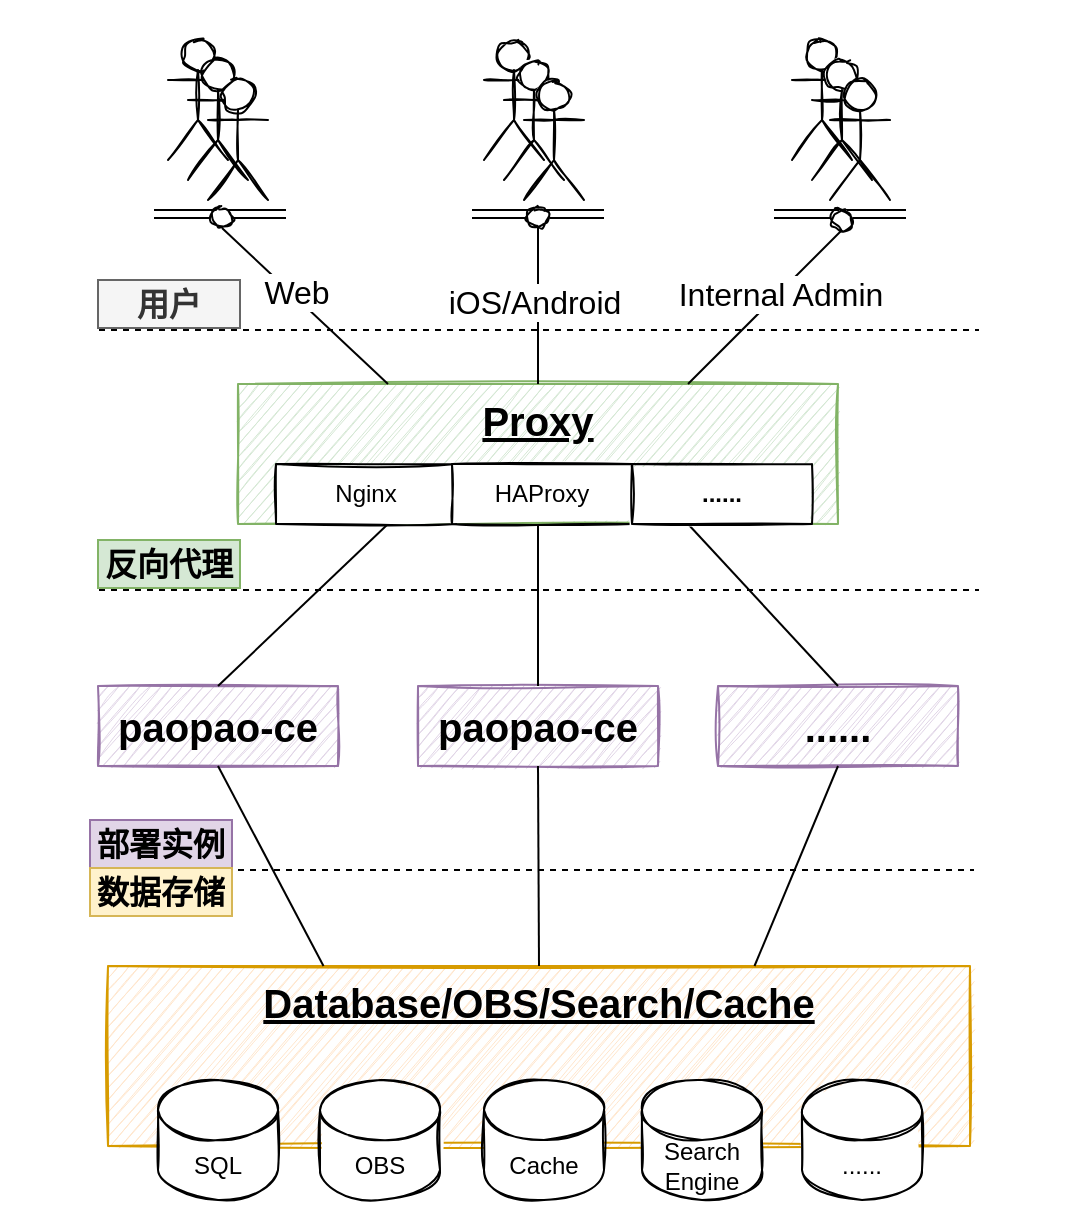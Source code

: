 <mxfile version="20.3.0" type="device"><diagram id="WArqh_x3Gwkc2ZFlfPv4" name="Page-1"><mxGraphModel dx="1552" dy="934" grid="1" gridSize="10" guides="1" tooltips="1" connect="1" arrows="1" fold="1" page="1" pageScale="1" pageWidth="827" pageHeight="1169" math="0" shadow="0"><root><mxCell id="0"/><mxCell id="1" parent="0"/><mxCell id="qzhwiKbvg_pc8SjMvNxO-60" value="" style="rounded=0;whiteSpace=wrap;html=1;labelBackgroundColor=none;sketch=0;strokeWidth=1;fontSize=16;fillColor=none;strokeColor=none;" vertex="1" parent="1"><mxGeometry x="150" y="40" width="540" height="610" as="geometry"/></mxCell><mxCell id="qzhwiKbvg_pc8SjMvNxO-61" value="Proxy" style="rounded=0;whiteSpace=wrap;html=1;fontSize=20;fontStyle=5;sketch=1;fillColor=#d5e8d4;strokeColor=#82b366;fillStyle=auto;verticalAlign=top;align=center;" vertex="1" parent="1"><mxGeometry x="269" y="232" width="300" height="70" as="geometry"/></mxCell><mxCell id="qzhwiKbvg_pc8SjMvNxO-62" value="paopao-ce" style="rounded=0;whiteSpace=wrap;html=1;fontSize=20;fontStyle=1;sketch=1;fillColor=#e1d5e7;strokeColor=#9673a6;fillStyle=auto;" vertex="1" parent="1"><mxGeometry x="199" y="383" width="120" height="40" as="geometry"/></mxCell><mxCell id="qzhwiKbvg_pc8SjMvNxO-63" value="paopao-ce" style="rounded=0;whiteSpace=wrap;html=1;fontSize=20;fontStyle=1;sketch=1;fillColor=#e1d5e7;strokeColor=#9673a6;fillStyle=auto;" vertex="1" parent="1"><mxGeometry x="359" y="383" width="120" height="40" as="geometry"/></mxCell><mxCell id="qzhwiKbvg_pc8SjMvNxO-64" value="......" style="rounded=0;whiteSpace=wrap;html=1;fontSize=20;fontStyle=1;sketch=1;fillColor=#e1d5e7;strokeColor=#9673a6;fillStyle=auto;" vertex="1" parent="1"><mxGeometry x="509" y="383" width="120" height="40" as="geometry"/></mxCell><mxCell id="qzhwiKbvg_pc8SjMvNxO-65" value="" style="endArrow=none;html=1;rounded=0;exitX=0.5;exitY=0;exitDx=0;exitDy=0;entryX=0.25;entryY=1;entryDx=0;entryDy=0;" edge="1" parent="1" source="qzhwiKbvg_pc8SjMvNxO-62" target="qzhwiKbvg_pc8SjMvNxO-61"><mxGeometry width="50" height="50" relative="1" as="geometry"><mxPoint x="390" y="500" as="sourcePoint"/><mxPoint x="440" y="450" as="targetPoint"/></mxGeometry></mxCell><mxCell id="qzhwiKbvg_pc8SjMvNxO-66" value="" style="endArrow=none;html=1;rounded=0;exitX=0.5;exitY=0;exitDx=0;exitDy=0;entryX=0.5;entryY=1;entryDx=0;entryDy=0;" edge="1" parent="1" source="qzhwiKbvg_pc8SjMvNxO-63" target="qzhwiKbvg_pc8SjMvNxO-61"><mxGeometry width="50" height="50" relative="1" as="geometry"><mxPoint x="390" y="500" as="sourcePoint"/><mxPoint x="440" y="450" as="targetPoint"/></mxGeometry></mxCell><mxCell id="qzhwiKbvg_pc8SjMvNxO-67" value="" style="endArrow=none;html=1;rounded=0;exitX=0.5;exitY=0;exitDx=0;exitDy=0;entryX=0.75;entryY=1;entryDx=0;entryDy=0;" edge="1" parent="1" source="qzhwiKbvg_pc8SjMvNxO-64" target="qzhwiKbvg_pc8SjMvNxO-61"><mxGeometry width="50" height="50" relative="1" as="geometry"><mxPoint x="390" y="500" as="sourcePoint"/><mxPoint x="440" y="450" as="targetPoint"/></mxGeometry></mxCell><mxCell id="qzhwiKbvg_pc8SjMvNxO-68" value="Database/OBS/Search/Cache" style="rounded=0;whiteSpace=wrap;html=1;fontSize=20;fontStyle=5;sketch=1;fillColor=#ffe6cc;strokeColor=#d79b00;fillStyle=auto;verticalAlign=top;align=center;" vertex="1" parent="1"><mxGeometry x="204" y="523" width="431" height="90" as="geometry"/></mxCell><mxCell id="qzhwiKbvg_pc8SjMvNxO-69" value="SQL" style="shape=cylinder3;whiteSpace=wrap;html=1;boundedLbl=1;backgroundOutline=1;size=15;sketch=1;" vertex="1" parent="1"><mxGeometry x="229" y="580" width="60" height="60" as="geometry"/></mxCell><mxCell id="qzhwiKbvg_pc8SjMvNxO-70" value="OBS&lt;span style=&quot;color: rgba(0, 0, 0, 0); font-family: monospace; font-size: 0px; text-align: start;&quot;&gt;%3CmxGraphModel%3E%3Croot%3E%3CmxCell%20id%3D%220%22%2F%3E%3CmxCell%20id%3D%221%22%20parent%3D%220%22%2F%3E%3CmxCell%20id%3D%222%22%20value%3D%22SQL%22%20style%3D%22shape%3Dcylinder3%3BwhiteSpace%3Dwrap%3Bhtml%3D1%3BboundedLbl%3D1%3BbackgroundOutline%3D1%3Bsize%3D15%3Bsketch%3D1%3B%22%20vertex%3D%221%22%20parent%3D%221%22%3E%3CmxGeometry%20x%3D%22220%22%20y%3D%22570%22%20width%3D%2260%22%20height%3D%2260%22%20as%3D%22geometry%22%2F%3E%3C%2FmxCell%3E%3C%2Froot%3E%3C%2FmxGraphModel%3E&lt;/span&gt;" style="shape=cylinder3;whiteSpace=wrap;html=1;boundedLbl=1;backgroundOutline=1;size=15;sketch=1;" vertex="1" parent="1"><mxGeometry x="310" y="580" width="60" height="60" as="geometry"/></mxCell><mxCell id="qzhwiKbvg_pc8SjMvNxO-71" value="Cache" style="shape=cylinder3;whiteSpace=wrap;html=1;boundedLbl=1;backgroundOutline=1;size=15;sketch=1;" vertex="1" parent="1"><mxGeometry x="392" y="580" width="60" height="60" as="geometry"/></mxCell><mxCell id="qzhwiKbvg_pc8SjMvNxO-72" value="Search Engine" style="shape=cylinder3;whiteSpace=wrap;html=1;boundedLbl=1;backgroundOutline=1;size=15;sketch=1;" vertex="1" parent="1"><mxGeometry x="471" y="580" width="60" height="60" as="geometry"/></mxCell><mxCell id="qzhwiKbvg_pc8SjMvNxO-73" value="......" style="shape=cylinder3;whiteSpace=wrap;html=1;boundedLbl=1;backgroundOutline=1;size=15;sketch=1;" vertex="1" parent="1"><mxGeometry x="551" y="580" width="60" height="60" as="geometry"/></mxCell><mxCell id="qzhwiKbvg_pc8SjMvNxO-74" value="" style="endArrow=none;html=1;rounded=0;entryX=0.5;entryY=1;entryDx=0;entryDy=0;exitX=0.25;exitY=0;exitDx=0;exitDy=0;" edge="1" parent="1" source="qzhwiKbvg_pc8SjMvNxO-68" target="qzhwiKbvg_pc8SjMvNxO-62"><mxGeometry width="50" height="50" relative="1" as="geometry"><mxPoint x="390" y="510" as="sourcePoint"/><mxPoint x="440" y="460" as="targetPoint"/></mxGeometry></mxCell><mxCell id="qzhwiKbvg_pc8SjMvNxO-75" value="" style="endArrow=none;html=1;rounded=0;entryX=0.5;entryY=1;entryDx=0;entryDy=0;exitX=0.5;exitY=0;exitDx=0;exitDy=0;" edge="1" parent="1" source="qzhwiKbvg_pc8SjMvNxO-68" target="qzhwiKbvg_pc8SjMvNxO-63"><mxGeometry width="50" height="50" relative="1" as="geometry"><mxPoint x="390" y="510" as="sourcePoint"/><mxPoint x="440" y="460" as="targetPoint"/></mxGeometry></mxCell><mxCell id="qzhwiKbvg_pc8SjMvNxO-76" value="" style="endArrow=none;html=1;rounded=0;entryX=0.5;entryY=1;entryDx=0;entryDy=0;exitX=0.75;exitY=0;exitDx=0;exitDy=0;" edge="1" parent="1" source="qzhwiKbvg_pc8SjMvNxO-68" target="qzhwiKbvg_pc8SjMvNxO-64"><mxGeometry width="50" height="50" relative="1" as="geometry"><mxPoint x="390" y="510" as="sourcePoint"/><mxPoint x="440" y="460" as="targetPoint"/></mxGeometry></mxCell><mxCell id="qzhwiKbvg_pc8SjMvNxO-77" value="Nginx" style="rounded=0;whiteSpace=wrap;html=1;sketch=1;" vertex="1" parent="1"><mxGeometry x="288" y="272" width="90" height="30" as="geometry"/></mxCell><mxCell id="qzhwiKbvg_pc8SjMvNxO-78" value="HAProxy" style="rounded=0;whiteSpace=wrap;html=1;sketch=1;fontStyle=0" vertex="1" parent="1"><mxGeometry x="376" y="272" width="90" height="30" as="geometry"/></mxCell><mxCell id="qzhwiKbvg_pc8SjMvNxO-79" value="......" style="rounded=0;whiteSpace=wrap;html=1;sketch=1;fontStyle=1" vertex="1" parent="1"><mxGeometry x="466" y="272" width="90" height="30" as="geometry"/></mxCell><mxCell id="qzhwiKbvg_pc8SjMvNxO-80" value="" style="shape=umlActor;verticalLabelPosition=bottom;verticalAlign=top;html=1;outlineConnect=0;rounded=0;shadow=0;glass=0;sketch=1;fontSize=21;" vertex="1" parent="1"><mxGeometry x="234" y="60" width="30" height="60" as="geometry"/></mxCell><mxCell id="qzhwiKbvg_pc8SjMvNxO-81" value="" style="shape=umlActor;verticalLabelPosition=bottom;verticalAlign=top;html=1;outlineConnect=0;rounded=0;shadow=0;glass=0;sketch=1;fontSize=21;" vertex="1" parent="1"><mxGeometry x="244" y="70" width="30" height="60" as="geometry"/></mxCell><mxCell id="qzhwiKbvg_pc8SjMvNxO-82" value="" style="shape=umlActor;verticalLabelPosition=bottom;verticalAlign=top;html=1;outlineConnect=0;rounded=0;shadow=0;glass=0;sketch=1;fontSize=21;" vertex="1" parent="1"><mxGeometry x="254" y="80" width="30" height="60" as="geometry"/></mxCell><mxCell id="qzhwiKbvg_pc8SjMvNxO-83" value="" style="shape=umlActor;verticalLabelPosition=bottom;verticalAlign=top;html=1;outlineConnect=0;rounded=0;shadow=0;glass=0;sketch=1;fontSize=21;" vertex="1" parent="1"><mxGeometry x="392" y="60" width="30" height="60" as="geometry"/></mxCell><mxCell id="qzhwiKbvg_pc8SjMvNxO-84" value="" style="shape=umlActor;verticalLabelPosition=bottom;verticalAlign=top;html=1;outlineConnect=0;rounded=0;shadow=0;glass=0;sketch=1;fontSize=21;" vertex="1" parent="1"><mxGeometry x="402" y="70" width="30" height="60" as="geometry"/></mxCell><mxCell id="qzhwiKbvg_pc8SjMvNxO-85" value="" style="shape=umlActor;verticalLabelPosition=bottom;verticalAlign=top;html=1;outlineConnect=0;rounded=0;shadow=0;glass=0;sketch=1;fontSize=21;" vertex="1" parent="1"><mxGeometry x="412" y="80" width="30" height="60" as="geometry"/></mxCell><mxCell id="qzhwiKbvg_pc8SjMvNxO-86" value="" style="shape=umlActor;verticalLabelPosition=bottom;verticalAlign=top;html=1;outlineConnect=0;rounded=0;shadow=0;glass=0;sketch=1;fontSize=21;" vertex="1" parent="1"><mxGeometry x="546" y="60" width="30" height="60" as="geometry"/></mxCell><mxCell id="qzhwiKbvg_pc8SjMvNxO-87" value="" style="shape=umlActor;verticalLabelPosition=bottom;verticalAlign=top;html=1;outlineConnect=0;rounded=0;shadow=0;glass=0;sketch=1;fontSize=21;" vertex="1" parent="1"><mxGeometry x="556" y="70" width="30" height="60" as="geometry"/></mxCell><mxCell id="qzhwiKbvg_pc8SjMvNxO-88" value="" style="shape=umlActor;verticalLabelPosition=bottom;verticalAlign=top;html=1;outlineConnect=0;rounded=0;shadow=0;glass=0;sketch=1;fontSize=21;" vertex="1" parent="1"><mxGeometry x="565" y="80" width="30" height="60" as="geometry"/></mxCell><mxCell id="qzhwiKbvg_pc8SjMvNxO-89" value="" style="shape=link;html=1;rounded=0;fontSize=21;" edge="1" parent="1"><mxGeometry width="100" relative="1" as="geometry"><mxPoint x="227" y="147" as="sourcePoint"/><mxPoint x="293" y="147" as="targetPoint"/><Array as="points"><mxPoint x="303" y="147"/><mxPoint x="273" y="147"/></Array></mxGeometry></mxCell><mxCell id="qzhwiKbvg_pc8SjMvNxO-90" value="" style="shape=link;html=1;rounded=0;fontSize=21;" edge="1" parent="1"><mxGeometry width="100" relative="1" as="geometry"><mxPoint x="386" y="147" as="sourcePoint"/><mxPoint x="452" y="147" as="targetPoint"/><Array as="points"><mxPoint x="462" y="147"/><mxPoint x="432" y="147"/></Array></mxGeometry></mxCell><mxCell id="qzhwiKbvg_pc8SjMvNxO-91" value="" style="shape=link;html=1;rounded=0;fontSize=21;" edge="1" parent="1"><mxGeometry width="100" relative="1" as="geometry"><mxPoint x="537" y="147" as="sourcePoint"/><mxPoint x="603" y="147" as="targetPoint"/><Array as="points"><mxPoint x="613" y="147"/><mxPoint x="583" y="147"/></Array></mxGeometry></mxCell><mxCell id="qzhwiKbvg_pc8SjMvNxO-92" value="" style="ellipse;whiteSpace=wrap;html=1;aspect=fixed;rounded=0;shadow=0;glass=0;sketch=1;fontSize=21;" vertex="1" parent="1"><mxGeometry x="256" y="144" width="10" height="10" as="geometry"/></mxCell><mxCell id="qzhwiKbvg_pc8SjMvNxO-93" value="" style="ellipse;whiteSpace=wrap;html=1;aspect=fixed;rounded=0;shadow=0;glass=0;sketch=1;fontSize=21;" vertex="1" parent="1"><mxGeometry x="414" y="144" width="10" height="10" as="geometry"/></mxCell><mxCell id="qzhwiKbvg_pc8SjMvNxO-94" value="" style="ellipse;whiteSpace=wrap;html=1;aspect=fixed;rounded=0;shadow=0;glass=0;sketch=1;fontSize=21;" vertex="1" parent="1"><mxGeometry x="566" y="145" width="10" height="10" as="geometry"/></mxCell><mxCell id="qzhwiKbvg_pc8SjMvNxO-95" value="" style="endArrow=none;html=1;rounded=0;entryX=0.5;entryY=1;entryDx=0;entryDy=0;exitX=0.5;exitY=0;exitDx=0;exitDy=0;" edge="1" parent="1" source="qzhwiKbvg_pc8SjMvNxO-61" target="qzhwiKbvg_pc8SjMvNxO-93"><mxGeometry width="50" height="50" relative="1" as="geometry"><mxPoint x="390" y="450" as="sourcePoint"/><mxPoint x="440" y="400" as="targetPoint"/></mxGeometry></mxCell><mxCell id="qzhwiKbvg_pc8SjMvNxO-96" value="&lt;span style=&quot;font-size: 16px;&quot;&gt;iOS/Android&lt;/span&gt;" style="edgeLabel;html=1;align=center;verticalAlign=middle;resizable=0;points=[];" vertex="1" connectable="0" parent="qzhwiKbvg_pc8SjMvNxO-95"><mxGeometry x="0.06" y="2" relative="1" as="geometry"><mxPoint as="offset"/></mxGeometry></mxCell><mxCell id="qzhwiKbvg_pc8SjMvNxO-97" value="" style="endArrow=none;html=1;rounded=0;entryX=0.5;entryY=1;entryDx=0;entryDy=0;exitX=0.25;exitY=0;exitDx=0;exitDy=0;" edge="1" parent="1" source="qzhwiKbvg_pc8SjMvNxO-61" target="qzhwiKbvg_pc8SjMvNxO-92"><mxGeometry width="50" height="50" relative="1" as="geometry"><mxPoint x="390" y="450" as="sourcePoint"/><mxPoint x="440" y="400" as="targetPoint"/></mxGeometry></mxCell><mxCell id="qzhwiKbvg_pc8SjMvNxO-98" value="&lt;span style=&quot;font-size: 16px;&quot;&gt;Web&lt;/span&gt;" style="edgeLabel;html=1;align=center;verticalAlign=middle;resizable=0;points=[];" vertex="1" connectable="0" parent="qzhwiKbvg_pc8SjMvNxO-97"><mxGeometry x="0.141" y="-3" relative="1" as="geometry"><mxPoint x="-1" as="offset"/></mxGeometry></mxCell><mxCell id="qzhwiKbvg_pc8SjMvNxO-99" value="" style="endArrow=none;html=1;rounded=0;entryX=0.5;entryY=1;entryDx=0;entryDy=0;exitX=0.75;exitY=0;exitDx=0;exitDy=0;" edge="1" parent="1" source="qzhwiKbvg_pc8SjMvNxO-61" target="qzhwiKbvg_pc8SjMvNxO-94"><mxGeometry width="50" height="50" relative="1" as="geometry"><mxPoint x="390" y="450" as="sourcePoint"/><mxPoint x="440" y="400" as="targetPoint"/></mxGeometry></mxCell><mxCell id="qzhwiKbvg_pc8SjMvNxO-100" value="&lt;span style=&quot;font-size: 16px;&quot;&gt;Internal Admin&lt;/span&gt;" style="edgeLabel;html=1;align=center;verticalAlign=middle;resizable=0;points=[];" vertex="1" connectable="0" parent="qzhwiKbvg_pc8SjMvNxO-99"><mxGeometry x="0.182" relative="1" as="geometry"><mxPoint as="offset"/></mxGeometry></mxCell><mxCell id="qzhwiKbvg_pc8SjMvNxO-101" value="" style="line;strokeWidth=1;html=1;sketch=0;dashed=1;" vertex="1" parent="1"><mxGeometry x="199.5" y="330" width="440" height="10" as="geometry"/></mxCell><mxCell id="qzhwiKbvg_pc8SjMvNxO-102" value="" style="line;strokeWidth=1;html=1;sketch=0;dashed=1;" vertex="1" parent="1"><mxGeometry x="197" y="470" width="440" height="10" as="geometry"/></mxCell><mxCell id="qzhwiKbvg_pc8SjMvNxO-103" value="" style="line;strokeWidth=1;html=1;sketch=0;dashed=1;" vertex="1" parent="1"><mxGeometry x="199.5" y="200" width="440" height="10" as="geometry"/></mxCell><mxCell id="qzhwiKbvg_pc8SjMvNxO-104" value="用户" style="rounded=0;whiteSpace=wrap;html=1;labelBackgroundColor=none;sketch=0;strokeWidth=1;fontSize=16;fillColor=#f5f5f5;strokeColor=#666666;fontStyle=1;fontColor=#333333;" vertex="1" parent="1"><mxGeometry x="199" y="180" width="71" height="24" as="geometry"/></mxCell><mxCell id="qzhwiKbvg_pc8SjMvNxO-105" value="反向代理" style="rounded=0;whiteSpace=wrap;html=1;labelBackgroundColor=none;sketch=0;strokeWidth=1;fontSize=16;fillColor=#d5e8d4;strokeColor=#82b366;fontStyle=1" vertex="1" parent="1"><mxGeometry x="199" y="310" width="71" height="24" as="geometry"/></mxCell><mxCell id="qzhwiKbvg_pc8SjMvNxO-106" value="部署实例" style="rounded=0;whiteSpace=wrap;html=1;labelBackgroundColor=none;sketch=0;strokeWidth=1;fontSize=16;fillColor=#e1d5e7;strokeColor=#9673a6;fontStyle=1" vertex="1" parent="1"><mxGeometry x="195" y="450" width="71" height="24" as="geometry"/></mxCell><mxCell id="qzhwiKbvg_pc8SjMvNxO-107" value="数据存储" style="rounded=0;whiteSpace=wrap;html=1;labelBackgroundColor=none;sketch=0;strokeWidth=1;fontSize=16;fillColor=#fff2cc;strokeColor=#d6b656;fontStyle=1" vertex="1" parent="1"><mxGeometry x="195" y="474" width="71" height="24" as="geometry"/></mxCell></root></mxGraphModel></diagram></mxfile>